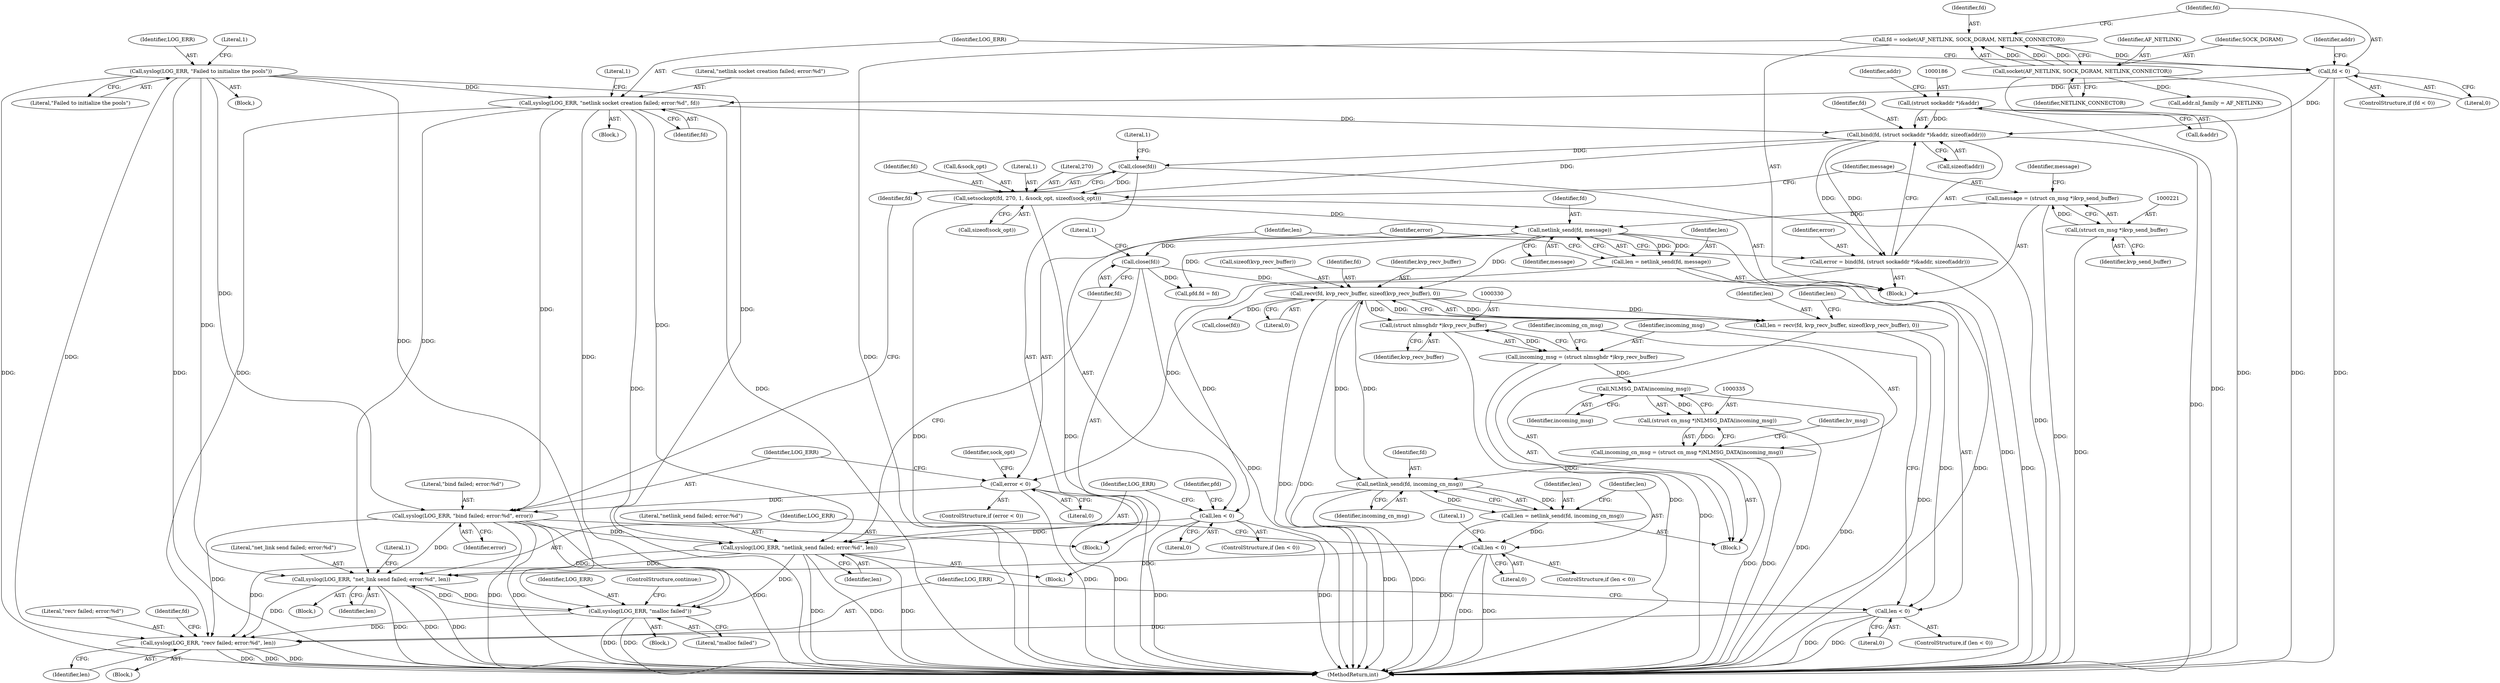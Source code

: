 digraph "0_linux_bcc2c9c3fff859e0eb019fe6fec26f9b8eba795c@API" {
"1000318" [label="(Call,syslog(LOG_ERR, \"recv failed; error:%d\", len))"];
"1000753" [label="(Call,syslog(LOG_ERR, \"net_link send failed; error:%d\", len))"];
"1000383" [label="(Call,syslog(LOG_ERR, \"malloc failed\"))"];
"1000154" [label="(Call,syslog(LOG_ERR, \"netlink socket creation failed; error:%d\", fd))"];
"1000137" [label="(Call,syslog(LOG_ERR, \"Failed to initialize the pools\"))"];
"1000150" [label="(Call,fd < 0)"];
"1000143" [label="(Call,fd = socket(AF_NETLINK, SOCK_DGRAM, NETLINK_CONNECTOR))"];
"1000145" [label="(Call,socket(AF_NETLINK, SOCK_DGRAM, NETLINK_CONNECTOR))"];
"1000196" [label="(Call,syslog(LOG_ERR, \"bind failed; error:%d\", error))"];
"1000192" [label="(Call,error < 0)"];
"1000181" [label="(Call,error = bind(fd, (struct sockaddr *)&addr, sizeof(addr)))"];
"1000183" [label="(Call,bind(fd, (struct sockaddr *)&addr, sizeof(addr)))"];
"1000185" [label="(Call,(struct sockaddr *)&addr)"];
"1000272" [label="(Call,syslog(LOG_ERR, \"netlink_send failed; error:%d\", len))"];
"1000268" [label="(Call,len < 0)"];
"1000262" [label="(Call,len = netlink_send(fd, message))"];
"1000264" [label="(Call,netlink_send(fd, message))"];
"1000210" [label="(Call,setsockopt(fd, 270, 1, &sock_opt, sizeof(sock_opt)))"];
"1000200" [label="(Call,close(fd))"];
"1000218" [label="(Call,message = (struct cn_msg *)kvp_send_buffer)"];
"1000220" [label="(Call,(struct cn_msg *)kvp_send_buffer)"];
"1000749" [label="(Call,len < 0)"];
"1000743" [label="(Call,len = netlink_send(fd, incoming_cn_msg))"];
"1000745" [label="(Call,netlink_send(fd, incoming_cn_msg))"];
"1000307" [label="(Call,recv(fd, kvp_recv_buffer, sizeof(kvp_recv_buffer), 0))"];
"1000276" [label="(Call,close(fd))"];
"1000332" [label="(Call,incoming_cn_msg = (struct cn_msg *)NLMSG_DATA(incoming_msg))"];
"1000334" [label="(Call,(struct cn_msg *)NLMSG_DATA(incoming_msg))"];
"1000336" [label="(Call,NLMSG_DATA(incoming_msg))"];
"1000327" [label="(Call,incoming_msg = (struct nlmsghdr *)kvp_recv_buffer)"];
"1000329" [label="(Call,(struct nlmsghdr *)kvp_recv_buffer)"];
"1000314" [label="(Call,len < 0)"];
"1000305" [label="(Call,len = recv(fd, kvp_recv_buffer, sizeof(kvp_recv_buffer), 0))"];
"1000283" [label="(Identifier,pfd)"];
"1000204" [label="(Literal,1)"];
"1000748" [label="(ControlStructure,if (len < 0))"];
"1000385" [label="(Literal,\"malloc failed\")"];
"1000226" [label="(Identifier,message)"];
"1000275" [label="(Identifier,len)"];
"1000137" [label="(Call,syslog(LOG_ERR, \"Failed to initialize the pools\"))"];
"1000277" [label="(Identifier,fd)"];
"1000745" [label="(Call,netlink_send(fd, incoming_cn_msg))"];
"1000744" [label="(Identifier,len)"];
"1000264" [label="(Call,netlink_send(fd, message))"];
"1000760" [label="(MethodReturn,int)"];
"1000386" [label="(ControlStructure,continue;)"];
"1000754" [label="(Identifier,LOG_ERR)"];
"1000187" [label="(Call,&addr)"];
"1000272" [label="(Call,syslog(LOG_ERR, \"netlink_send failed; error:%d\", len))"];
"1000183" [label="(Call,bind(fd, (struct sockaddr *)&addr, sizeof(addr)))"];
"1000201" [label="(Identifier,fd)"];
"1000213" [label="(Literal,1)"];
"1000332" [label="(Call,incoming_cn_msg = (struct cn_msg *)NLMSG_DATA(incoming_msg))"];
"1000139" [label="(Literal,\"Failed to initialize the pools\")"];
"1000747" [label="(Identifier,incoming_cn_msg)"];
"1000312" [label="(Literal,0)"];
"1000109" [label="(Block,)"];
"1000268" [label="(Call,len < 0)"];
"1000308" [label="(Identifier,fd)"];
"1000322" [label="(Call,close(fd))"];
"1000181" [label="(Call,error = bind(fd, (struct sockaddr *)&addr, sizeof(addr)))"];
"1000222" [label="(Identifier,kvp_send_buffer)"];
"1000270" [label="(Literal,0)"];
"1000743" [label="(Call,len = netlink_send(fd, incoming_cn_msg))"];
"1000185" [label="(Call,(struct sockaddr *)&addr)"];
"1000339" [label="(Identifier,hv_msg)"];
"1000199" [label="(Identifier,error)"];
"1000751" [label="(Literal,0)"];
"1000316" [label="(Literal,0)"];
"1000752" [label="(Block,)"];
"1000194" [label="(Literal,0)"];
"1000336" [label="(Call,NLMSG_DATA(incoming_msg))"];
"1000756" [label="(Identifier,len)"];
"1000265" [label="(Identifier,fd)"];
"1000329" [label="(Call,(struct nlmsghdr *)kvp_recv_buffer)"];
"1000152" [label="(Literal,0)"];
"1000212" [label="(Literal,270)"];
"1000333" [label="(Identifier,incoming_cn_msg)"];
"1000198" [label="(Literal,\"bind failed; error:%d\")"];
"1000191" [label="(ControlStructure,if (error < 0))"];
"1000755" [label="(Literal,\"net_link send failed; error:%d\")"];
"1000327" [label="(Call,incoming_msg = (struct nlmsghdr *)kvp_recv_buffer)"];
"1000138" [label="(Identifier,LOG_ERR)"];
"1000157" [label="(Identifier,fd)"];
"1000144" [label="(Identifier,fd)"];
"1000189" [label="(Call,sizeof(addr))"];
"1000382" [label="(Block,)"];
"1000384" [label="(Identifier,LOG_ERR)"];
"1000323" [label="(Identifier,fd)"];
"1000306" [label="(Identifier,len)"];
"1000148" [label="(Identifier,NETLINK_CONNECTOR)"];
"1000153" [label="(Block,)"];
"1000287" [label="(Literal,1)"];
"1000154" [label="(Call,syslog(LOG_ERR, \"netlink socket creation failed; error:%d\", fd))"];
"1000334" [label="(Call,(struct cn_msg *)NLMSG_DATA(incoming_msg))"];
"1000305" [label="(Call,len = recv(fd, kvp_recv_buffer, sizeof(kvp_recv_buffer), 0))"];
"1000216" [label="(Call,sizeof(sock_opt))"];
"1000151" [label="(Identifier,fd)"];
"1000263" [label="(Identifier,len)"];
"1000143" [label="(Call,fd = socket(AF_NETLINK, SOCK_DGRAM, NETLINK_CONNECTOR))"];
"1000190" [label="(Identifier,addr)"];
"1000161" [label="(Call,addr.nl_family = AF_NETLINK)"];
"1000267" [label="(ControlStructure,if (len < 0))"];
"1000200" [label="(Call,close(fd))"];
"1000184" [label="(Identifier,fd)"];
"1000750" [label="(Identifier,len)"];
"1000309" [label="(Identifier,kvp_recv_buffer)"];
"1000383" [label="(Call,syslog(LOG_ERR, \"malloc failed\"))"];
"1000195" [label="(Block,)"];
"1000314" [label="(Call,len < 0)"];
"1000155" [label="(Identifier,LOG_ERR)"];
"1000337" [label="(Identifier,incoming_msg)"];
"1000746" [label="(Identifier,fd)"];
"1000142" [label="(Literal,1)"];
"1000269" [label="(Identifier,len)"];
"1000266" [label="(Identifier,message)"];
"1000211" [label="(Identifier,fd)"];
"1000315" [label="(Identifier,len)"];
"1000197" [label="(Identifier,LOG_ERR)"];
"1000318" [label="(Call,syslog(LOG_ERR, \"recv failed; error:%d\", len))"];
"1000146" [label="(Identifier,AF_NETLINK)"];
"1000196" [label="(Call,syslog(LOG_ERR, \"bind failed; error:%d\", error))"];
"1000271" [label="(Block,)"];
"1000149" [label="(ControlStructure,if (fd < 0))"];
"1000163" [label="(Identifier,addr)"];
"1000147" [label="(Identifier,SOCK_DGRAM)"];
"1000193" [label="(Identifier,error)"];
"1000276" [label="(Call,close(fd))"];
"1000759" [label="(Literal,1)"];
"1000262" [label="(Call,len = netlink_send(fd, message))"];
"1000320" [label="(Literal,\"recv failed; error:%d\")"];
"1000753" [label="(Call,syslog(LOG_ERR, \"net_link send failed; error:%d\", len))"];
"1000288" [label="(Block,)"];
"1000192" [label="(Call,error < 0)"];
"1000156" [label="(Literal,\"netlink socket creation failed; error:%d\")"];
"1000280" [label="(Literal,1)"];
"1000321" [label="(Identifier,len)"];
"1000220" [label="(Call,(struct cn_msg *)kvp_send_buffer)"];
"1000150" [label="(Call,fd < 0)"];
"1000218" [label="(Call,message = (struct cn_msg *)kvp_send_buffer)"];
"1000313" [label="(ControlStructure,if (len < 0))"];
"1000210" [label="(Call,setsockopt(fd, 270, 1, &sock_opt, sizeof(sock_opt)))"];
"1000182" [label="(Identifier,error)"];
"1000219" [label="(Identifier,message)"];
"1000145" [label="(Call,socket(AF_NETLINK, SOCK_DGRAM, NETLINK_CONNECTOR))"];
"1000214" [label="(Call,&sock_opt)"];
"1000281" [label="(Call,pfd.fd = fd)"];
"1000328" [label="(Identifier,incoming_msg)"];
"1000273" [label="(Identifier,LOG_ERR)"];
"1000749" [label="(Call,len < 0)"];
"1000206" [label="(Identifier,sock_opt)"];
"1000319" [label="(Identifier,LOG_ERR)"];
"1000331" [label="(Identifier,kvp_recv_buffer)"];
"1000317" [label="(Block,)"];
"1000160" [label="(Literal,1)"];
"1000307" [label="(Call,recv(fd, kvp_recv_buffer, sizeof(kvp_recv_buffer), 0))"];
"1000274" [label="(Literal,\"netlink_send failed; error:%d\")"];
"1000310" [label="(Call,sizeof(kvp_recv_buffer))"];
"1000136" [label="(Block,)"];
"1000318" -> "1000317"  [label="AST: "];
"1000318" -> "1000321"  [label="CFG: "];
"1000319" -> "1000318"  [label="AST: "];
"1000320" -> "1000318"  [label="AST: "];
"1000321" -> "1000318"  [label="AST: "];
"1000323" -> "1000318"  [label="CFG: "];
"1000318" -> "1000760"  [label="DDG: "];
"1000318" -> "1000760"  [label="DDG: "];
"1000318" -> "1000760"  [label="DDG: "];
"1000753" -> "1000318"  [label="DDG: "];
"1000383" -> "1000318"  [label="DDG: "];
"1000154" -> "1000318"  [label="DDG: "];
"1000137" -> "1000318"  [label="DDG: "];
"1000196" -> "1000318"  [label="DDG: "];
"1000272" -> "1000318"  [label="DDG: "];
"1000314" -> "1000318"  [label="DDG: "];
"1000753" -> "1000752"  [label="AST: "];
"1000753" -> "1000756"  [label="CFG: "];
"1000754" -> "1000753"  [label="AST: "];
"1000755" -> "1000753"  [label="AST: "];
"1000756" -> "1000753"  [label="AST: "];
"1000759" -> "1000753"  [label="CFG: "];
"1000753" -> "1000760"  [label="DDG: "];
"1000753" -> "1000760"  [label="DDG: "];
"1000753" -> "1000760"  [label="DDG: "];
"1000753" -> "1000383"  [label="DDG: "];
"1000383" -> "1000753"  [label="DDG: "];
"1000154" -> "1000753"  [label="DDG: "];
"1000137" -> "1000753"  [label="DDG: "];
"1000196" -> "1000753"  [label="DDG: "];
"1000272" -> "1000753"  [label="DDG: "];
"1000749" -> "1000753"  [label="DDG: "];
"1000383" -> "1000382"  [label="AST: "];
"1000383" -> "1000385"  [label="CFG: "];
"1000384" -> "1000383"  [label="AST: "];
"1000385" -> "1000383"  [label="AST: "];
"1000386" -> "1000383"  [label="CFG: "];
"1000383" -> "1000760"  [label="DDG: "];
"1000383" -> "1000760"  [label="DDG: "];
"1000154" -> "1000383"  [label="DDG: "];
"1000137" -> "1000383"  [label="DDG: "];
"1000196" -> "1000383"  [label="DDG: "];
"1000272" -> "1000383"  [label="DDG: "];
"1000154" -> "1000153"  [label="AST: "];
"1000154" -> "1000157"  [label="CFG: "];
"1000155" -> "1000154"  [label="AST: "];
"1000156" -> "1000154"  [label="AST: "];
"1000157" -> "1000154"  [label="AST: "];
"1000160" -> "1000154"  [label="CFG: "];
"1000154" -> "1000760"  [label="DDG: "];
"1000154" -> "1000760"  [label="DDG: "];
"1000137" -> "1000154"  [label="DDG: "];
"1000150" -> "1000154"  [label="DDG: "];
"1000154" -> "1000183"  [label="DDG: "];
"1000154" -> "1000196"  [label="DDG: "];
"1000154" -> "1000272"  [label="DDG: "];
"1000137" -> "1000136"  [label="AST: "];
"1000137" -> "1000139"  [label="CFG: "];
"1000138" -> "1000137"  [label="AST: "];
"1000139" -> "1000137"  [label="AST: "];
"1000142" -> "1000137"  [label="CFG: "];
"1000137" -> "1000760"  [label="DDG: "];
"1000137" -> "1000760"  [label="DDG: "];
"1000137" -> "1000196"  [label="DDG: "];
"1000137" -> "1000272"  [label="DDG: "];
"1000150" -> "1000149"  [label="AST: "];
"1000150" -> "1000152"  [label="CFG: "];
"1000151" -> "1000150"  [label="AST: "];
"1000152" -> "1000150"  [label="AST: "];
"1000155" -> "1000150"  [label="CFG: "];
"1000163" -> "1000150"  [label="CFG: "];
"1000150" -> "1000760"  [label="DDG: "];
"1000143" -> "1000150"  [label="DDG: "];
"1000150" -> "1000183"  [label="DDG: "];
"1000143" -> "1000109"  [label="AST: "];
"1000143" -> "1000145"  [label="CFG: "];
"1000144" -> "1000143"  [label="AST: "];
"1000145" -> "1000143"  [label="AST: "];
"1000151" -> "1000143"  [label="CFG: "];
"1000143" -> "1000760"  [label="DDG: "];
"1000145" -> "1000143"  [label="DDG: "];
"1000145" -> "1000143"  [label="DDG: "];
"1000145" -> "1000143"  [label="DDG: "];
"1000145" -> "1000148"  [label="CFG: "];
"1000146" -> "1000145"  [label="AST: "];
"1000147" -> "1000145"  [label="AST: "];
"1000148" -> "1000145"  [label="AST: "];
"1000145" -> "1000760"  [label="DDG: "];
"1000145" -> "1000760"  [label="DDG: "];
"1000145" -> "1000161"  [label="DDG: "];
"1000196" -> "1000195"  [label="AST: "];
"1000196" -> "1000199"  [label="CFG: "];
"1000197" -> "1000196"  [label="AST: "];
"1000198" -> "1000196"  [label="AST: "];
"1000199" -> "1000196"  [label="AST: "];
"1000201" -> "1000196"  [label="CFG: "];
"1000196" -> "1000760"  [label="DDG: "];
"1000196" -> "1000760"  [label="DDG: "];
"1000196" -> "1000760"  [label="DDG: "];
"1000192" -> "1000196"  [label="DDG: "];
"1000196" -> "1000272"  [label="DDG: "];
"1000192" -> "1000191"  [label="AST: "];
"1000192" -> "1000194"  [label="CFG: "];
"1000193" -> "1000192"  [label="AST: "];
"1000194" -> "1000192"  [label="AST: "];
"1000197" -> "1000192"  [label="CFG: "];
"1000206" -> "1000192"  [label="CFG: "];
"1000192" -> "1000760"  [label="DDG: "];
"1000192" -> "1000760"  [label="DDG: "];
"1000181" -> "1000192"  [label="DDG: "];
"1000181" -> "1000109"  [label="AST: "];
"1000181" -> "1000183"  [label="CFG: "];
"1000182" -> "1000181"  [label="AST: "];
"1000183" -> "1000181"  [label="AST: "];
"1000193" -> "1000181"  [label="CFG: "];
"1000181" -> "1000760"  [label="DDG: "];
"1000183" -> "1000181"  [label="DDG: "];
"1000183" -> "1000181"  [label="DDG: "];
"1000183" -> "1000189"  [label="CFG: "];
"1000184" -> "1000183"  [label="AST: "];
"1000185" -> "1000183"  [label="AST: "];
"1000189" -> "1000183"  [label="AST: "];
"1000183" -> "1000760"  [label="DDG: "];
"1000185" -> "1000183"  [label="DDG: "];
"1000183" -> "1000200"  [label="DDG: "];
"1000183" -> "1000210"  [label="DDG: "];
"1000185" -> "1000187"  [label="CFG: "];
"1000186" -> "1000185"  [label="AST: "];
"1000187" -> "1000185"  [label="AST: "];
"1000190" -> "1000185"  [label="CFG: "];
"1000185" -> "1000760"  [label="DDG: "];
"1000272" -> "1000271"  [label="AST: "];
"1000272" -> "1000275"  [label="CFG: "];
"1000273" -> "1000272"  [label="AST: "];
"1000274" -> "1000272"  [label="AST: "];
"1000275" -> "1000272"  [label="AST: "];
"1000277" -> "1000272"  [label="CFG: "];
"1000272" -> "1000760"  [label="DDG: "];
"1000272" -> "1000760"  [label="DDG: "];
"1000272" -> "1000760"  [label="DDG: "];
"1000268" -> "1000272"  [label="DDG: "];
"1000268" -> "1000267"  [label="AST: "];
"1000268" -> "1000270"  [label="CFG: "];
"1000269" -> "1000268"  [label="AST: "];
"1000270" -> "1000268"  [label="AST: "];
"1000273" -> "1000268"  [label="CFG: "];
"1000283" -> "1000268"  [label="CFG: "];
"1000268" -> "1000760"  [label="DDG: "];
"1000268" -> "1000760"  [label="DDG: "];
"1000262" -> "1000268"  [label="DDG: "];
"1000262" -> "1000109"  [label="AST: "];
"1000262" -> "1000264"  [label="CFG: "];
"1000263" -> "1000262"  [label="AST: "];
"1000264" -> "1000262"  [label="AST: "];
"1000269" -> "1000262"  [label="CFG: "];
"1000262" -> "1000760"  [label="DDG: "];
"1000264" -> "1000262"  [label="DDG: "];
"1000264" -> "1000262"  [label="DDG: "];
"1000264" -> "1000266"  [label="CFG: "];
"1000265" -> "1000264"  [label="AST: "];
"1000266" -> "1000264"  [label="AST: "];
"1000264" -> "1000760"  [label="DDG: "];
"1000210" -> "1000264"  [label="DDG: "];
"1000218" -> "1000264"  [label="DDG: "];
"1000264" -> "1000276"  [label="DDG: "];
"1000264" -> "1000281"  [label="DDG: "];
"1000264" -> "1000307"  [label="DDG: "];
"1000210" -> "1000109"  [label="AST: "];
"1000210" -> "1000216"  [label="CFG: "];
"1000211" -> "1000210"  [label="AST: "];
"1000212" -> "1000210"  [label="AST: "];
"1000213" -> "1000210"  [label="AST: "];
"1000214" -> "1000210"  [label="AST: "];
"1000216" -> "1000210"  [label="AST: "];
"1000219" -> "1000210"  [label="CFG: "];
"1000210" -> "1000760"  [label="DDG: "];
"1000210" -> "1000760"  [label="DDG: "];
"1000200" -> "1000210"  [label="DDG: "];
"1000200" -> "1000195"  [label="AST: "];
"1000200" -> "1000201"  [label="CFG: "];
"1000201" -> "1000200"  [label="AST: "];
"1000204" -> "1000200"  [label="CFG: "];
"1000200" -> "1000760"  [label="DDG: "];
"1000218" -> "1000109"  [label="AST: "];
"1000218" -> "1000220"  [label="CFG: "];
"1000219" -> "1000218"  [label="AST: "];
"1000220" -> "1000218"  [label="AST: "];
"1000226" -> "1000218"  [label="CFG: "];
"1000218" -> "1000760"  [label="DDG: "];
"1000220" -> "1000218"  [label="DDG: "];
"1000220" -> "1000222"  [label="CFG: "];
"1000221" -> "1000220"  [label="AST: "];
"1000222" -> "1000220"  [label="AST: "];
"1000220" -> "1000760"  [label="DDG: "];
"1000749" -> "1000748"  [label="AST: "];
"1000749" -> "1000751"  [label="CFG: "];
"1000750" -> "1000749"  [label="AST: "];
"1000751" -> "1000749"  [label="AST: "];
"1000287" -> "1000749"  [label="CFG: "];
"1000754" -> "1000749"  [label="CFG: "];
"1000749" -> "1000760"  [label="DDG: "];
"1000749" -> "1000760"  [label="DDG: "];
"1000743" -> "1000749"  [label="DDG: "];
"1000743" -> "1000288"  [label="AST: "];
"1000743" -> "1000745"  [label="CFG: "];
"1000744" -> "1000743"  [label="AST: "];
"1000745" -> "1000743"  [label="AST: "];
"1000750" -> "1000743"  [label="CFG: "];
"1000743" -> "1000760"  [label="DDG: "];
"1000745" -> "1000743"  [label="DDG: "];
"1000745" -> "1000743"  [label="DDG: "];
"1000745" -> "1000747"  [label="CFG: "];
"1000746" -> "1000745"  [label="AST: "];
"1000747" -> "1000745"  [label="AST: "];
"1000745" -> "1000760"  [label="DDG: "];
"1000745" -> "1000760"  [label="DDG: "];
"1000745" -> "1000307"  [label="DDG: "];
"1000307" -> "1000745"  [label="DDG: "];
"1000332" -> "1000745"  [label="DDG: "];
"1000307" -> "1000305"  [label="AST: "];
"1000307" -> "1000312"  [label="CFG: "];
"1000308" -> "1000307"  [label="AST: "];
"1000309" -> "1000307"  [label="AST: "];
"1000310" -> "1000307"  [label="AST: "];
"1000312" -> "1000307"  [label="AST: "];
"1000305" -> "1000307"  [label="CFG: "];
"1000307" -> "1000760"  [label="DDG: "];
"1000307" -> "1000760"  [label="DDG: "];
"1000307" -> "1000305"  [label="DDG: "];
"1000307" -> "1000305"  [label="DDG: "];
"1000307" -> "1000305"  [label="DDG: "];
"1000276" -> "1000307"  [label="DDG: "];
"1000307" -> "1000322"  [label="DDG: "];
"1000307" -> "1000329"  [label="DDG: "];
"1000276" -> "1000271"  [label="AST: "];
"1000276" -> "1000277"  [label="CFG: "];
"1000277" -> "1000276"  [label="AST: "];
"1000280" -> "1000276"  [label="CFG: "];
"1000276" -> "1000760"  [label="DDG: "];
"1000276" -> "1000281"  [label="DDG: "];
"1000332" -> "1000288"  [label="AST: "];
"1000332" -> "1000334"  [label="CFG: "];
"1000333" -> "1000332"  [label="AST: "];
"1000334" -> "1000332"  [label="AST: "];
"1000339" -> "1000332"  [label="CFG: "];
"1000332" -> "1000760"  [label="DDG: "];
"1000332" -> "1000760"  [label="DDG: "];
"1000334" -> "1000332"  [label="DDG: "];
"1000334" -> "1000336"  [label="CFG: "];
"1000335" -> "1000334"  [label="AST: "];
"1000336" -> "1000334"  [label="AST: "];
"1000334" -> "1000760"  [label="DDG: "];
"1000336" -> "1000334"  [label="DDG: "];
"1000336" -> "1000337"  [label="CFG: "];
"1000337" -> "1000336"  [label="AST: "];
"1000336" -> "1000760"  [label="DDG: "];
"1000327" -> "1000336"  [label="DDG: "];
"1000327" -> "1000288"  [label="AST: "];
"1000327" -> "1000329"  [label="CFG: "];
"1000328" -> "1000327"  [label="AST: "];
"1000329" -> "1000327"  [label="AST: "];
"1000333" -> "1000327"  [label="CFG: "];
"1000327" -> "1000760"  [label="DDG: "];
"1000329" -> "1000327"  [label="DDG: "];
"1000329" -> "1000331"  [label="CFG: "];
"1000330" -> "1000329"  [label="AST: "];
"1000331" -> "1000329"  [label="AST: "];
"1000329" -> "1000760"  [label="DDG: "];
"1000314" -> "1000313"  [label="AST: "];
"1000314" -> "1000316"  [label="CFG: "];
"1000315" -> "1000314"  [label="AST: "];
"1000316" -> "1000314"  [label="AST: "];
"1000319" -> "1000314"  [label="CFG: "];
"1000328" -> "1000314"  [label="CFG: "];
"1000314" -> "1000760"  [label="DDG: "];
"1000314" -> "1000760"  [label="DDG: "];
"1000305" -> "1000314"  [label="DDG: "];
"1000305" -> "1000288"  [label="AST: "];
"1000306" -> "1000305"  [label="AST: "];
"1000315" -> "1000305"  [label="CFG: "];
"1000305" -> "1000760"  [label="DDG: "];
}
